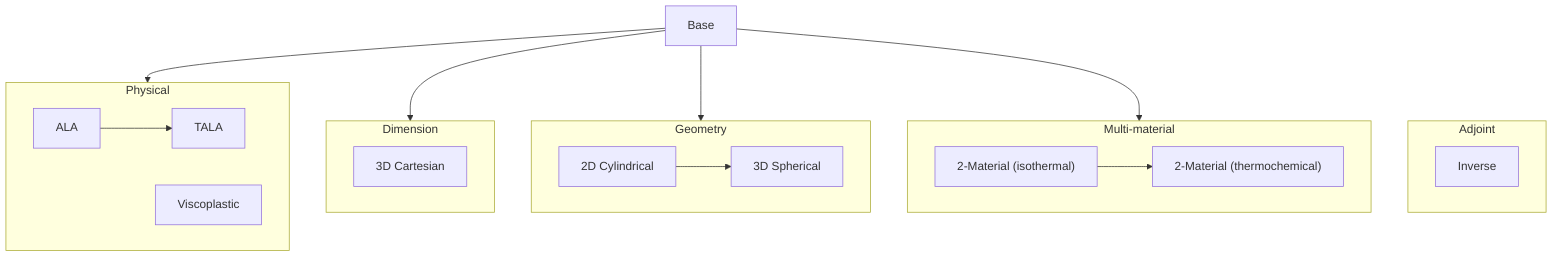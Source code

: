 graph TD
  base[Base]

  subgraph physical[Physical]
  ala[ALA] --> tala[TALA]
  viscoplastic[Viscoplastic]
  end

  subgraph dimension[Dimension]
  cartesian_3d[3D Cartesian]
  end

  subgraph geometry[Geometry]
  cylindrical_2d[2D Cylindrical] --> spherical_3d[3D Spherical]
  end

  subgraph multimaterial[Multi-material]
  isothermal["2-Material (isothermal)"] --> thermochemical["2-Material (thermochemical)"]
  end

  subgraph adjoint[Adjoint]
  inverse[Inverse]
  end

  base --> physical
  base --> dimension
  base --> geometry
  base --> multimaterial
  base ~~~ adjoint

  click base "base_case"
  click ala "2d_compressible_ALA"
  click tala "2d_compressible_TALA"
  click viscoplastic "viscoplastic_case"
  click cartesian_3d "3d_cartesian"
  click cylindrical_2d "2d_cylindrical"
  click isothermal "compositional_buoyancy"
  click thermochemical "thermochemical_buoyancy"